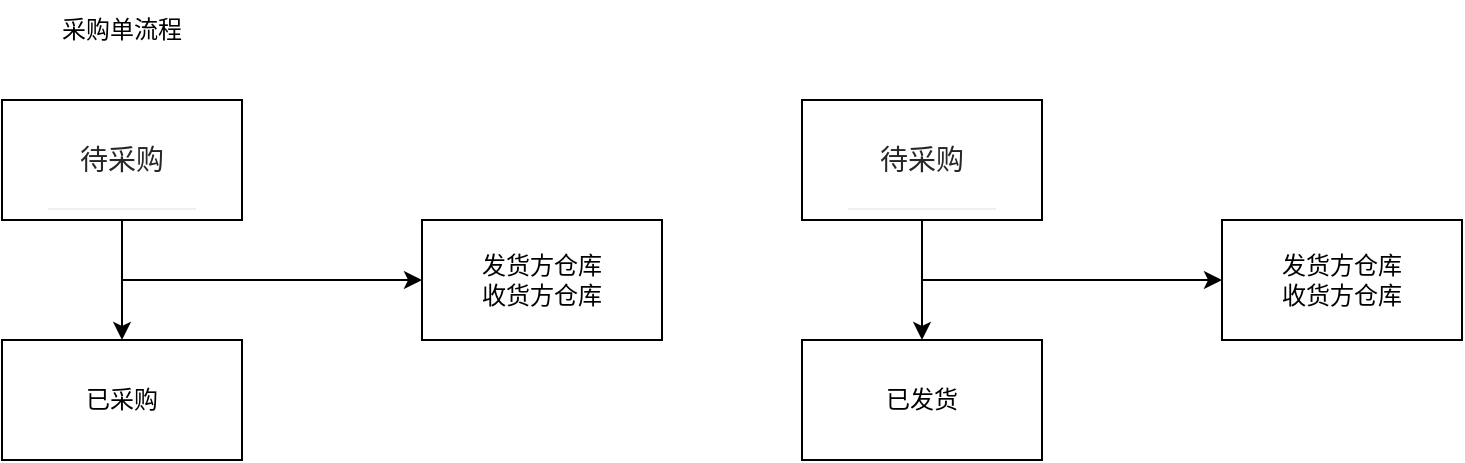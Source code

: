 <mxfile version="21.0.8" type="github">
  <diagram id="VSv1m9k_n0EM8rC4xO0A" name="第 1 页">
    <mxGraphModel dx="1140" dy="608" grid="1" gridSize="10" guides="1" tooltips="1" connect="1" arrows="1" fold="1" page="1" pageScale="1" pageWidth="827" pageHeight="1169" math="0" shadow="0">
      <root>
        <mxCell id="0" />
        <mxCell id="1" parent="0" />
        <mxCell id="vycpFgiGkZirF8lybCv5-3" value="" style="edgeStyle=orthogonalEdgeStyle;rounded=0;orthogonalLoop=1;jettySize=auto;html=1;" parent="1" source="vycpFgiGkZirF8lybCv5-1" target="vycpFgiGkZirF8lybCv5-2" edge="1">
          <mxGeometry relative="1" as="geometry" />
        </mxCell>
        <mxCell id="vycpFgiGkZirF8lybCv5-1" value="&lt;table style=&quot;width: max-content; text-align: left; border-radius: 2px 2px 0px 0px; border-spacing: 0px; color: rgba(0, 0, 0, 0.85); font-family: -apple-system, &amp;quot;system-ui&amp;quot;, &amp;quot;Segoe UI&amp;quot;, Roboto, Oxygen, Ubuntu, Cantarell, &amp;quot;Fira Sans&amp;quot;, &amp;quot;Droid Sans&amp;quot;, &amp;quot;Helvetica Neue&amp;quot;, sans-serif; font-size: 14px; background-color: rgb(255, 255, 255); min-width: 100%; table-layout: auto;&quot;&gt;&lt;tbody style=&quot;box-sizing: border-box;&quot; class=&quot;ant-table-tbody&quot;&gt;&lt;tr style=&quot;box-sizing: border-box;&quot; class=&quot;ant-table-row ant-table-row-level-0&quot; data-row-key=&quot;1466_undefined&quot;&gt;&lt;td style=&quot;box-sizing: border-box; position: relative; padding: 16px; overflow-wrap: break-word; border-bottom: 1px solid rgb(240, 240, 240); transition: background 0.3s ease 0s;&quot; class=&quot;ant-table-cell&quot;&gt;&lt;div style=&quot;box-sizing: border-box; flex-flow: wrap; min-width: 0px; display: flex;&quot; class=&quot;ant-row&quot;&gt;&lt;div style=&quot;box-sizing: border-box; position: relative; max-width: 100%; min-height: 1px; flex: 0 0 100%;&quot; class=&quot;ant-col ant-col-24&quot;&gt;待采购&lt;/div&gt;&lt;div&gt;&lt;span style=&quot;box-sizing: border-box; word-break: break-word;&quot; class=&quot;ant-typography&quot;&gt;&lt;br&gt;&lt;/span&gt;&lt;/div&gt;&lt;/div&gt;&lt;/td&gt;&lt;/tr&gt;&lt;/tbody&gt;&lt;/table&gt;" style="rounded=0;whiteSpace=wrap;html=1;" parent="1" vertex="1">
          <mxGeometry x="110" y="150" width="120" height="60" as="geometry" />
        </mxCell>
        <mxCell id="vycpFgiGkZirF8lybCv5-2" value="已采购" style="rounded=0;whiteSpace=wrap;html=1;" parent="1" vertex="1">
          <mxGeometry x="110" y="270" width="120" height="60" as="geometry" />
        </mxCell>
        <mxCell id="vycpFgiGkZirF8lybCv5-4" value="采购单流程" style="text;html=1;strokeColor=none;fillColor=none;align=center;verticalAlign=middle;whiteSpace=wrap;rounded=0;" parent="1" vertex="1">
          <mxGeometry x="120" y="100" width="100" height="30" as="geometry" />
        </mxCell>
        <mxCell id="vycpFgiGkZirF8lybCv5-5" value="发货方仓库&lt;br&gt;收货方仓库" style="rounded=0;whiteSpace=wrap;html=1;" parent="1" vertex="1">
          <mxGeometry x="320" y="210" width="120" height="60" as="geometry" />
        </mxCell>
        <mxCell id="vycpFgiGkZirF8lybCv5-9" value="" style="endArrow=classic;html=1;rounded=0;entryX=0;entryY=0.5;entryDx=0;entryDy=0;" parent="1" target="vycpFgiGkZirF8lybCv5-5" edge="1">
          <mxGeometry width="50" height="50" relative="1" as="geometry">
            <mxPoint x="170" y="240" as="sourcePoint" />
            <mxPoint x="260" y="220" as="targetPoint" />
          </mxGeometry>
        </mxCell>
        <mxCell id="vycpFgiGkZirF8lybCv5-10" value="" style="edgeStyle=orthogonalEdgeStyle;rounded=0;orthogonalLoop=1;jettySize=auto;html=1;" parent="1" source="vycpFgiGkZirF8lybCv5-11" target="vycpFgiGkZirF8lybCv5-12" edge="1">
          <mxGeometry relative="1" as="geometry" />
        </mxCell>
        <mxCell id="vycpFgiGkZirF8lybCv5-11" value="&lt;table style=&quot;width: max-content; text-align: left; border-radius: 2px 2px 0px 0px; border-spacing: 0px; color: rgba(0, 0, 0, 0.85); font-family: -apple-system, &amp;quot;system-ui&amp;quot;, &amp;quot;Segoe UI&amp;quot;, Roboto, Oxygen, Ubuntu, Cantarell, &amp;quot;Fira Sans&amp;quot;, &amp;quot;Droid Sans&amp;quot;, &amp;quot;Helvetica Neue&amp;quot;, sans-serif; font-size: 14px; background-color: rgb(255, 255, 255); min-width: 100%; table-layout: auto;&quot;&gt;&lt;tbody style=&quot;box-sizing: border-box;&quot; class=&quot;ant-table-tbody&quot;&gt;&lt;tr style=&quot;box-sizing: border-box;&quot; class=&quot;ant-table-row ant-table-row-level-0&quot; data-row-key=&quot;1466_undefined&quot;&gt;&lt;td style=&quot;box-sizing: border-box; position: relative; padding: 16px; overflow-wrap: break-word; border-bottom: 1px solid rgb(240, 240, 240); transition: background 0.3s ease 0s;&quot; class=&quot;ant-table-cell&quot;&gt;&lt;div style=&quot;box-sizing: border-box; flex-flow: wrap; min-width: 0px; display: flex;&quot; class=&quot;ant-row&quot;&gt;&lt;div style=&quot;box-sizing: border-box; position: relative; max-width: 100%; min-height: 1px; flex: 0 0 100%;&quot; class=&quot;ant-col ant-col-24&quot;&gt;待采购&lt;/div&gt;&lt;div&gt;&lt;span style=&quot;box-sizing: border-box; word-break: break-word;&quot; class=&quot;ant-typography&quot;&gt;&lt;br&gt;&lt;/span&gt;&lt;/div&gt;&lt;/div&gt;&lt;/td&gt;&lt;/tr&gt;&lt;/tbody&gt;&lt;/table&gt;" style="rounded=0;whiteSpace=wrap;html=1;" parent="1" vertex="1">
          <mxGeometry x="510" y="150" width="120" height="60" as="geometry" />
        </mxCell>
        <mxCell id="vycpFgiGkZirF8lybCv5-12" value="已发货" style="rounded=0;whiteSpace=wrap;html=1;" parent="1" vertex="1">
          <mxGeometry x="510" y="270" width="120" height="60" as="geometry" />
        </mxCell>
        <mxCell id="vycpFgiGkZirF8lybCv5-13" value="发货方仓库&lt;br&gt;收货方仓库" style="rounded=0;whiteSpace=wrap;html=1;" parent="1" vertex="1">
          <mxGeometry x="720" y="210" width="120" height="60" as="geometry" />
        </mxCell>
        <mxCell id="vycpFgiGkZirF8lybCv5-14" value="" style="endArrow=classic;html=1;rounded=0;entryX=0;entryY=0.5;entryDx=0;entryDy=0;" parent="1" target="vycpFgiGkZirF8lybCv5-13" edge="1">
          <mxGeometry width="50" height="50" relative="1" as="geometry">
            <mxPoint x="570" y="240" as="sourcePoint" />
            <mxPoint x="660" y="220" as="targetPoint" />
          </mxGeometry>
        </mxCell>
      </root>
    </mxGraphModel>
  </diagram>
</mxfile>
